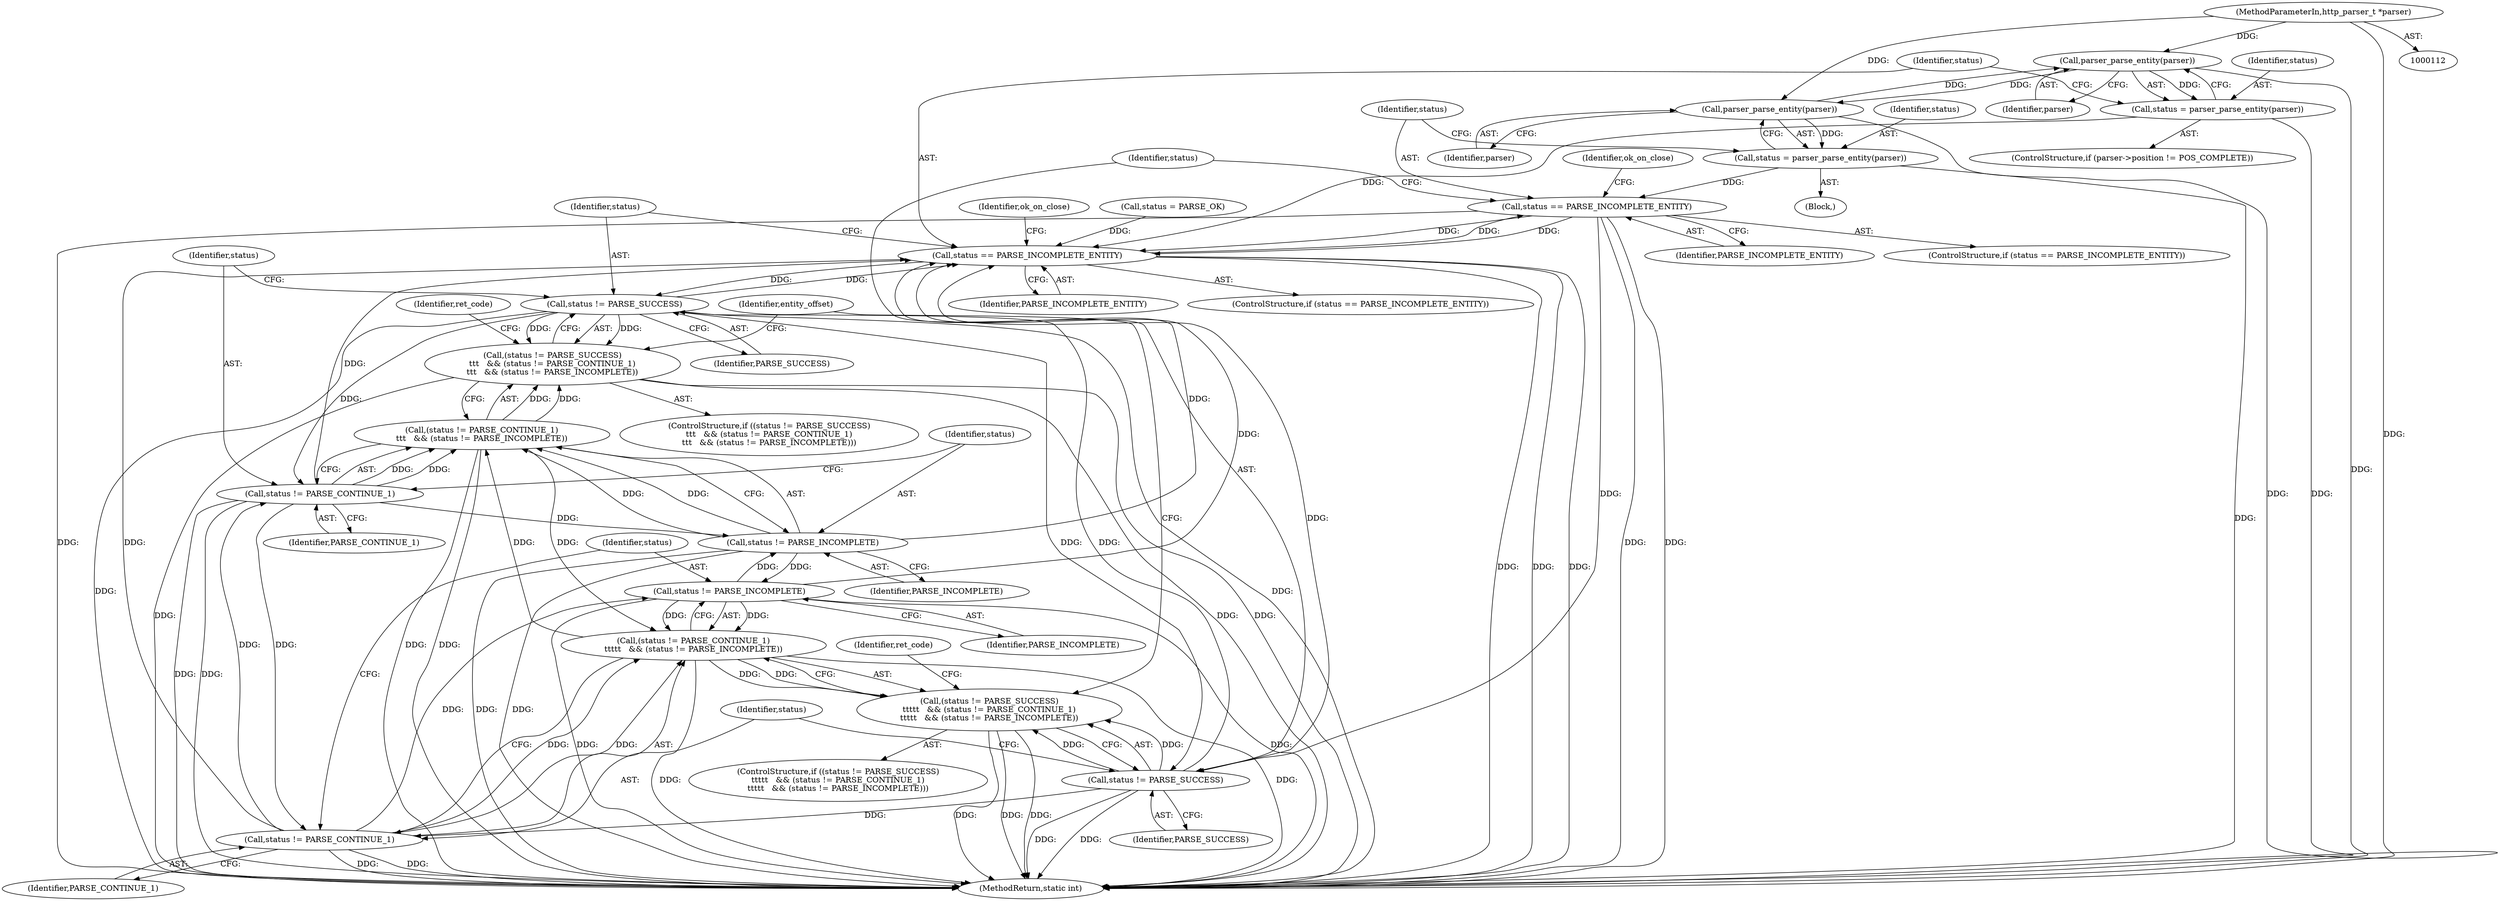 digraph "0_pupnp-code_be0a01bdb83395d9f3a5ea09c1308a4f1a972cbd@pointer" {
"1000195" [label="(Call,parser_parse_entity(parser))"];
"1000282" [label="(Call,parser_parse_entity(parser))"];
"1000195" [label="(Call,parser_parse_entity(parser))"];
"1000113" [label="(MethodParameterIn,http_parser_t *parser)"];
"1000193" [label="(Call,status = parser_parse_entity(parser))"];
"1000198" [label="(Call,status == PARSE_INCOMPLETE_ENTITY)"];
"1000208" [label="(Call,status != PARSE_SUCCESS)"];
"1000207" [label="(Call,(status != PARSE_SUCCESS)\n\t\t\t   && (status != PARSE_CONTINUE_1)\n\t\t\t   && (status != PARSE_INCOMPLETE))"];
"1000212" [label="(Call,status != PARSE_CONTINUE_1)"];
"1000211" [label="(Call,(status != PARSE_CONTINUE_1)\n\t\t\t   && (status != PARSE_INCOMPLETE))"];
"1000298" [label="(Call,(status != PARSE_CONTINUE_1)\n\t\t\t\t\t   && (status != PARSE_INCOMPLETE))"];
"1000294" [label="(Call,(status != PARSE_SUCCESS)\n\t\t\t\t\t   && (status != PARSE_CONTINUE_1)\n\t\t\t\t\t   && (status != PARSE_INCOMPLETE))"];
"1000215" [label="(Call,status != PARSE_INCOMPLETE)"];
"1000302" [label="(Call,status != PARSE_INCOMPLETE)"];
"1000299" [label="(Call,status != PARSE_CONTINUE_1)"];
"1000295" [label="(Call,status != PARSE_SUCCESS)"];
"1000285" [label="(Call,status == PARSE_INCOMPLETE_ENTITY)"];
"1000280" [label="(Call,status = parser_parse_entity(parser))"];
"1000209" [label="(Identifier,status)"];
"1000283" [label="(Identifier,parser)"];
"1000227" [label="(Identifier,entity_offset)"];
"1000294" [label="(Call,(status != PARSE_SUCCESS)\n\t\t\t\t\t   && (status != PARSE_CONTINUE_1)\n\t\t\t\t\t   && (status != PARSE_INCOMPLETE))"];
"1000255" [label="(Block,)"];
"1000299" [label="(Call,status != PARSE_CONTINUE_1)"];
"1000194" [label="(Identifier,status)"];
"1000280" [label="(Call,status = parser_parse_entity(parser))"];
"1000476" [label="(MethodReturn,static int)"];
"1000285" [label="(Call,status == PARSE_INCOMPLETE_ENTITY)"];
"1000220" [label="(Identifier,ret_code)"];
"1000200" [label="(Identifier,PARSE_INCOMPLETE_ENTITY)"];
"1000210" [label="(Identifier,PARSE_SUCCESS)"];
"1000195" [label="(Call,parser_parse_entity(parser))"];
"1000203" [label="(Identifier,ok_on_close)"];
"1000295" [label="(Call,status != PARSE_SUCCESS)"];
"1000296" [label="(Identifier,status)"];
"1000286" [label="(Identifier,status)"];
"1000212" [label="(Call,status != PARSE_CONTINUE_1)"];
"1000198" [label="(Call,status == PARSE_INCOMPLETE_ENTITY)"];
"1000187" [label="(ControlStructure,if (parser->position != POS_COMPLETE))"];
"1000211" [label="(Call,(status != PARSE_CONTINUE_1)\n\t\t\t   && (status != PARSE_INCOMPLETE))"];
"1000217" [label="(Identifier,PARSE_INCOMPLETE)"];
"1000214" [label="(Identifier,PARSE_CONTINUE_1)"];
"1000197" [label="(ControlStructure,if (status == PARSE_INCOMPLETE_ENTITY))"];
"1000130" [label="(Call,status = PARSE_OK)"];
"1000281" [label="(Identifier,status)"];
"1000302" [label="(Call,status != PARSE_INCOMPLETE)"];
"1000213" [label="(Identifier,status)"];
"1000301" [label="(Identifier,PARSE_CONTINUE_1)"];
"1000290" [label="(Identifier,ok_on_close)"];
"1000284" [label="(ControlStructure,if (status == PARSE_INCOMPLETE_ENTITY))"];
"1000215" [label="(Call,status != PARSE_INCOMPLETE)"];
"1000282" [label="(Call,parser_parse_entity(parser))"];
"1000206" [label="(ControlStructure,if ((status != PARSE_SUCCESS)\n\t\t\t   && (status != PARSE_CONTINUE_1)\n\t\t\t   && (status != PARSE_INCOMPLETE)))"];
"1000196" [label="(Identifier,parser)"];
"1000298" [label="(Call,(status != PARSE_CONTINUE_1)\n\t\t\t\t\t   && (status != PARSE_INCOMPLETE))"];
"1000113" [label="(MethodParameterIn,http_parser_t *parser)"];
"1000297" [label="(Identifier,PARSE_SUCCESS)"];
"1000300" [label="(Identifier,status)"];
"1000293" [label="(ControlStructure,if ((status != PARSE_SUCCESS)\n\t\t\t\t\t   && (status != PARSE_CONTINUE_1)\n\t\t\t\t\t   && (status != PARSE_INCOMPLETE)))"];
"1000303" [label="(Identifier,status)"];
"1000287" [label="(Identifier,PARSE_INCOMPLETE_ENTITY)"];
"1000304" [label="(Identifier,PARSE_INCOMPLETE)"];
"1000208" [label="(Call,status != PARSE_SUCCESS)"];
"1000216" [label="(Identifier,status)"];
"1000307" [label="(Identifier,ret_code)"];
"1000193" [label="(Call,status = parser_parse_entity(parser))"];
"1000199" [label="(Identifier,status)"];
"1000207" [label="(Call,(status != PARSE_SUCCESS)\n\t\t\t   && (status != PARSE_CONTINUE_1)\n\t\t\t   && (status != PARSE_INCOMPLETE))"];
"1000195" -> "1000193"  [label="AST: "];
"1000195" -> "1000196"  [label="CFG: "];
"1000196" -> "1000195"  [label="AST: "];
"1000193" -> "1000195"  [label="CFG: "];
"1000195" -> "1000476"  [label="DDG: "];
"1000195" -> "1000193"  [label="DDG: "];
"1000282" -> "1000195"  [label="DDG: "];
"1000113" -> "1000195"  [label="DDG: "];
"1000195" -> "1000282"  [label="DDG: "];
"1000282" -> "1000280"  [label="AST: "];
"1000282" -> "1000283"  [label="CFG: "];
"1000283" -> "1000282"  [label="AST: "];
"1000280" -> "1000282"  [label="CFG: "];
"1000282" -> "1000476"  [label="DDG: "];
"1000282" -> "1000280"  [label="DDG: "];
"1000113" -> "1000282"  [label="DDG: "];
"1000113" -> "1000112"  [label="AST: "];
"1000113" -> "1000476"  [label="DDG: "];
"1000193" -> "1000187"  [label="AST: "];
"1000194" -> "1000193"  [label="AST: "];
"1000199" -> "1000193"  [label="CFG: "];
"1000193" -> "1000476"  [label="DDG: "];
"1000193" -> "1000198"  [label="DDG: "];
"1000198" -> "1000197"  [label="AST: "];
"1000198" -> "1000200"  [label="CFG: "];
"1000199" -> "1000198"  [label="AST: "];
"1000200" -> "1000198"  [label="AST: "];
"1000203" -> "1000198"  [label="CFG: "];
"1000209" -> "1000198"  [label="CFG: "];
"1000198" -> "1000476"  [label="DDG: "];
"1000198" -> "1000476"  [label="DDG: "];
"1000198" -> "1000476"  [label="DDG: "];
"1000285" -> "1000198"  [label="DDG: "];
"1000285" -> "1000198"  [label="DDG: "];
"1000208" -> "1000198"  [label="DDG: "];
"1000302" -> "1000198"  [label="DDG: "];
"1000299" -> "1000198"  [label="DDG: "];
"1000212" -> "1000198"  [label="DDG: "];
"1000130" -> "1000198"  [label="DDG: "];
"1000215" -> "1000198"  [label="DDG: "];
"1000295" -> "1000198"  [label="DDG: "];
"1000198" -> "1000208"  [label="DDG: "];
"1000198" -> "1000285"  [label="DDG: "];
"1000208" -> "1000207"  [label="AST: "];
"1000208" -> "1000210"  [label="CFG: "];
"1000209" -> "1000208"  [label="AST: "];
"1000210" -> "1000208"  [label="AST: "];
"1000213" -> "1000208"  [label="CFG: "];
"1000207" -> "1000208"  [label="CFG: "];
"1000208" -> "1000476"  [label="DDG: "];
"1000208" -> "1000476"  [label="DDG: "];
"1000208" -> "1000207"  [label="DDG: "];
"1000208" -> "1000207"  [label="DDG: "];
"1000295" -> "1000208"  [label="DDG: "];
"1000208" -> "1000212"  [label="DDG: "];
"1000208" -> "1000295"  [label="DDG: "];
"1000207" -> "1000206"  [label="AST: "];
"1000207" -> "1000211"  [label="CFG: "];
"1000211" -> "1000207"  [label="AST: "];
"1000220" -> "1000207"  [label="CFG: "];
"1000227" -> "1000207"  [label="CFG: "];
"1000207" -> "1000476"  [label="DDG: "];
"1000207" -> "1000476"  [label="DDG: "];
"1000207" -> "1000476"  [label="DDG: "];
"1000211" -> "1000207"  [label="DDG: "];
"1000211" -> "1000207"  [label="DDG: "];
"1000212" -> "1000211"  [label="AST: "];
"1000212" -> "1000214"  [label="CFG: "];
"1000213" -> "1000212"  [label="AST: "];
"1000214" -> "1000212"  [label="AST: "];
"1000216" -> "1000212"  [label="CFG: "];
"1000211" -> "1000212"  [label="CFG: "];
"1000212" -> "1000476"  [label="DDG: "];
"1000212" -> "1000476"  [label="DDG: "];
"1000212" -> "1000211"  [label="DDG: "];
"1000212" -> "1000211"  [label="DDG: "];
"1000299" -> "1000212"  [label="DDG: "];
"1000212" -> "1000215"  [label="DDG: "];
"1000212" -> "1000299"  [label="DDG: "];
"1000211" -> "1000215"  [label="CFG: "];
"1000215" -> "1000211"  [label="AST: "];
"1000211" -> "1000476"  [label="DDG: "];
"1000211" -> "1000476"  [label="DDG: "];
"1000298" -> "1000211"  [label="DDG: "];
"1000215" -> "1000211"  [label="DDG: "];
"1000215" -> "1000211"  [label="DDG: "];
"1000211" -> "1000298"  [label="DDG: "];
"1000298" -> "1000294"  [label="AST: "];
"1000298" -> "1000299"  [label="CFG: "];
"1000298" -> "1000302"  [label="CFG: "];
"1000299" -> "1000298"  [label="AST: "];
"1000302" -> "1000298"  [label="AST: "];
"1000294" -> "1000298"  [label="CFG: "];
"1000298" -> "1000476"  [label="DDG: "];
"1000298" -> "1000476"  [label="DDG: "];
"1000298" -> "1000294"  [label="DDG: "];
"1000298" -> "1000294"  [label="DDG: "];
"1000299" -> "1000298"  [label="DDG: "];
"1000299" -> "1000298"  [label="DDG: "];
"1000302" -> "1000298"  [label="DDG: "];
"1000302" -> "1000298"  [label="DDG: "];
"1000294" -> "1000293"  [label="AST: "];
"1000294" -> "1000295"  [label="CFG: "];
"1000295" -> "1000294"  [label="AST: "];
"1000227" -> "1000294"  [label="CFG: "];
"1000307" -> "1000294"  [label="CFG: "];
"1000294" -> "1000476"  [label="DDG: "];
"1000294" -> "1000476"  [label="DDG: "];
"1000294" -> "1000476"  [label="DDG: "];
"1000295" -> "1000294"  [label="DDG: "];
"1000295" -> "1000294"  [label="DDG: "];
"1000215" -> "1000217"  [label="CFG: "];
"1000216" -> "1000215"  [label="AST: "];
"1000217" -> "1000215"  [label="AST: "];
"1000215" -> "1000476"  [label="DDG: "];
"1000215" -> "1000476"  [label="DDG: "];
"1000302" -> "1000215"  [label="DDG: "];
"1000215" -> "1000302"  [label="DDG: "];
"1000302" -> "1000304"  [label="CFG: "];
"1000303" -> "1000302"  [label="AST: "];
"1000304" -> "1000302"  [label="AST: "];
"1000302" -> "1000476"  [label="DDG: "];
"1000302" -> "1000476"  [label="DDG: "];
"1000299" -> "1000302"  [label="DDG: "];
"1000299" -> "1000301"  [label="CFG: "];
"1000300" -> "1000299"  [label="AST: "];
"1000301" -> "1000299"  [label="AST: "];
"1000303" -> "1000299"  [label="CFG: "];
"1000299" -> "1000476"  [label="DDG: "];
"1000299" -> "1000476"  [label="DDG: "];
"1000295" -> "1000299"  [label="DDG: "];
"1000295" -> "1000297"  [label="CFG: "];
"1000296" -> "1000295"  [label="AST: "];
"1000297" -> "1000295"  [label="AST: "];
"1000300" -> "1000295"  [label="CFG: "];
"1000295" -> "1000476"  [label="DDG: "];
"1000295" -> "1000476"  [label="DDG: "];
"1000285" -> "1000295"  [label="DDG: "];
"1000285" -> "1000284"  [label="AST: "];
"1000285" -> "1000287"  [label="CFG: "];
"1000286" -> "1000285"  [label="AST: "];
"1000287" -> "1000285"  [label="AST: "];
"1000290" -> "1000285"  [label="CFG: "];
"1000296" -> "1000285"  [label="CFG: "];
"1000285" -> "1000476"  [label="DDG: "];
"1000285" -> "1000476"  [label="DDG: "];
"1000285" -> "1000476"  [label="DDG: "];
"1000280" -> "1000285"  [label="DDG: "];
"1000280" -> "1000255"  [label="AST: "];
"1000281" -> "1000280"  [label="AST: "];
"1000286" -> "1000280"  [label="CFG: "];
"1000280" -> "1000476"  [label="DDG: "];
}
